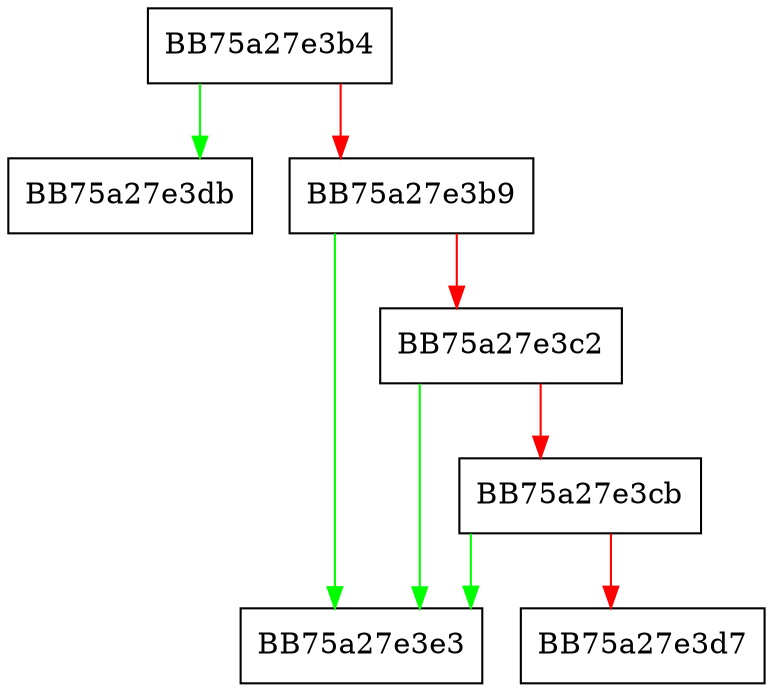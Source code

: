 digraph sqlite3DbRealloc {
  node [shape="box"];
  graph [splines=ortho];
  BB75a27e3b4 -> BB75a27e3db [color="green"];
  BB75a27e3b4 -> BB75a27e3b9 [color="red"];
  BB75a27e3b9 -> BB75a27e3e3 [color="green"];
  BB75a27e3b9 -> BB75a27e3c2 [color="red"];
  BB75a27e3c2 -> BB75a27e3e3 [color="green"];
  BB75a27e3c2 -> BB75a27e3cb [color="red"];
  BB75a27e3cb -> BB75a27e3e3 [color="green"];
  BB75a27e3cb -> BB75a27e3d7 [color="red"];
}